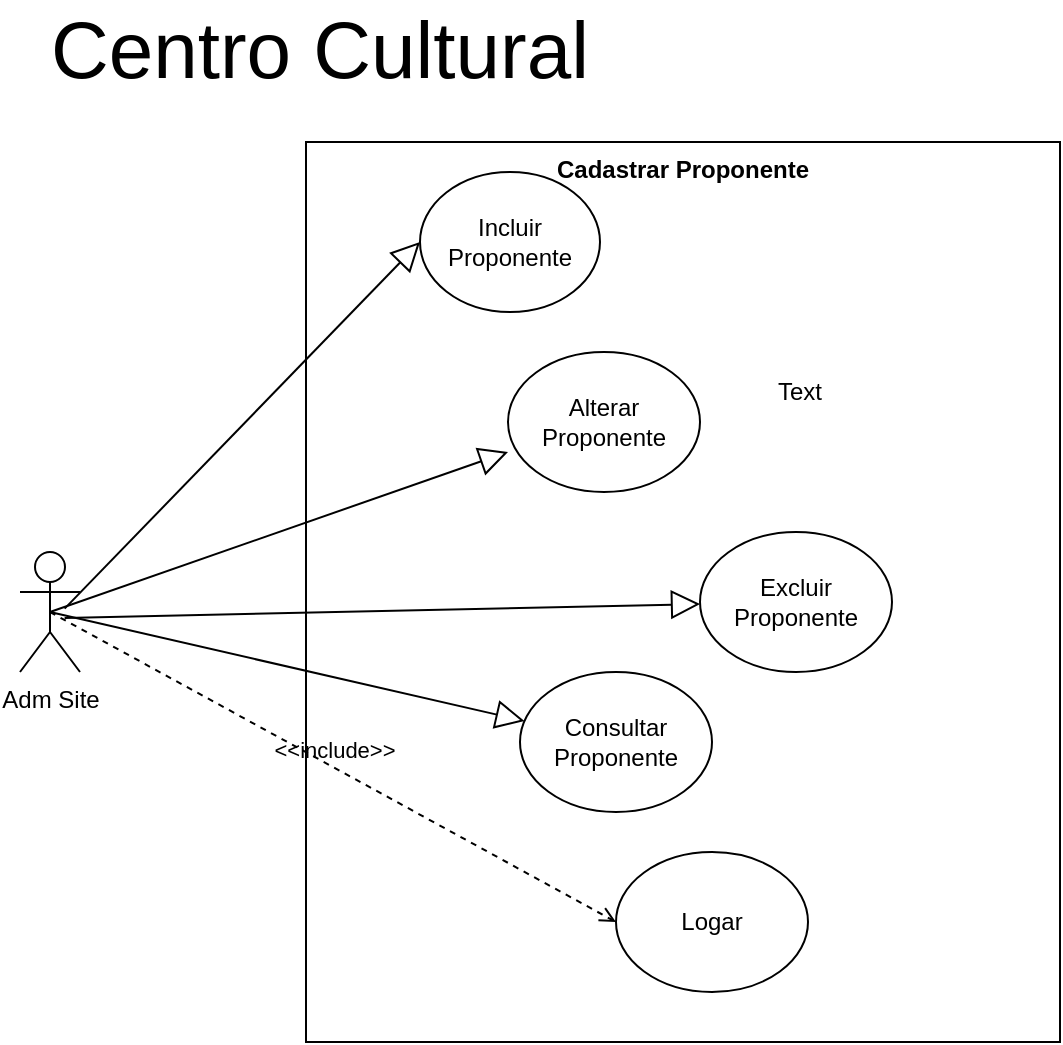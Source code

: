 <mxfile version="21.1.1" type="github">
  <diagram name="Página-1" id="rkHG6nmuOjkpt8-TUzvK">
    <mxGraphModel dx="1588" dy="954" grid="1" gridSize="10" guides="1" tooltips="1" connect="1" arrows="1" fold="1" page="1" pageScale="1" pageWidth="827" pageHeight="1169" math="0" shadow="0">
      <root>
        <mxCell id="0" />
        <mxCell id="1" parent="0" />
        <mxCell id="XnEvQe8ai3ZGjiJY6H-x-5" value="Cadastrar Proponente" style="shape=rect;html=1;verticalAlign=top;fontStyle=1;whiteSpace=wrap;align=center;" parent="1" vertex="1">
          <mxGeometry x="163" y="82" width="377" height="450" as="geometry" />
        </mxCell>
        <mxCell id="XnEvQe8ai3ZGjiJY6H-x-2" value="Incluir Proponente" style="ellipse;whiteSpace=wrap;html=1;" parent="1" vertex="1">
          <mxGeometry x="220" y="97" width="90" height="70" as="geometry" />
        </mxCell>
        <mxCell id="XnEvQe8ai3ZGjiJY6H-x-3" value="Adm Site" style="shape=umlActor;html=1;verticalLabelPosition=bottom;verticalAlign=top;align=center;" parent="1" vertex="1">
          <mxGeometry x="20" y="287" width="30" height="60" as="geometry" />
        </mxCell>
        <mxCell id="XnEvQe8ai3ZGjiJY6H-x-4" value="" style="edgeStyle=none;html=1;endArrow=block;endFill=0;endSize=12;verticalAlign=bottom;rounded=0;entryX=0;entryY=0.5;entryDx=0;entryDy=0;exitX=0.744;exitY=0.472;exitDx=0;exitDy=0;exitPerimeter=0;" parent="1" source="XnEvQe8ai3ZGjiJY6H-x-3" target="XnEvQe8ai3ZGjiJY6H-x-2" edge="1">
          <mxGeometry width="160" relative="1" as="geometry">
            <mxPoint x="90" y="217" as="sourcePoint" />
            <mxPoint x="250" y="217" as="targetPoint" />
          </mxGeometry>
        </mxCell>
        <mxCell id="XnEvQe8ai3ZGjiJY6H-x-7" value="Alterar Proponente" style="ellipse;whiteSpace=wrap;html=1;" parent="1" vertex="1">
          <mxGeometry x="264" y="187" width="96" height="70" as="geometry" />
        </mxCell>
        <mxCell id="XnEvQe8ai3ZGjiJY6H-x-8" value="Excluir Proponente" style="ellipse;whiteSpace=wrap;html=1;" parent="1" vertex="1">
          <mxGeometry x="360" y="277" width="96" height="70" as="geometry" />
        </mxCell>
        <mxCell id="XnEvQe8ai3ZGjiJY6H-x-13" value="" style="edgeStyle=none;html=1;endArrow=block;endFill=0;endSize=12;verticalAlign=bottom;rounded=0;entryX=0;entryY=0.714;entryDx=0;entryDy=0;entryPerimeter=0;exitX=0.5;exitY=0.5;exitDx=0;exitDy=0;exitPerimeter=0;" parent="1" source="XnEvQe8ai3ZGjiJY6H-x-3" target="XnEvQe8ai3ZGjiJY6H-x-7" edge="1">
          <mxGeometry width="160" relative="1" as="geometry">
            <mxPoint x="100" y="296.5" as="sourcePoint" />
            <mxPoint x="260" y="296.5" as="targetPoint" />
          </mxGeometry>
        </mxCell>
        <mxCell id="XnEvQe8ai3ZGjiJY6H-x-14" value="" style="edgeStyle=none;html=1;endArrow=block;endFill=0;endSize=12;verticalAlign=bottom;rounded=0;exitX=0.744;exitY=0.55;exitDx=0;exitDy=0;exitPerimeter=0;" parent="1" source="XnEvQe8ai3ZGjiJY6H-x-3" target="XnEvQe8ai3ZGjiJY6H-x-8" edge="1">
          <mxGeometry width="160" relative="1" as="geometry">
            <mxPoint x="110" y="366.5" as="sourcePoint" />
            <mxPoint x="330" y="327" as="targetPoint" />
          </mxGeometry>
        </mxCell>
        <mxCell id="XnEvQe8ai3ZGjiJY6H-x-19" value="Consultar Proponente" style="ellipse;whiteSpace=wrap;html=1;" parent="1" vertex="1">
          <mxGeometry x="270" y="347" width="96" height="70" as="geometry" />
        </mxCell>
        <mxCell id="XnEvQe8ai3ZGjiJY6H-x-20" value="" style="edgeStyle=none;html=1;endArrow=block;endFill=0;endSize=12;verticalAlign=bottom;rounded=0;exitX=0.5;exitY=0.5;exitDx=0;exitDy=0;exitPerimeter=0;" parent="1" source="XnEvQe8ai3ZGjiJY6H-x-3" target="XnEvQe8ai3ZGjiJY6H-x-19" edge="1">
          <mxGeometry width="160" relative="1" as="geometry">
            <mxPoint x="50" y="307" as="sourcePoint" />
            <mxPoint x="370" y="322" as="targetPoint" />
          </mxGeometry>
        </mxCell>
        <mxCell id="XnEvQe8ai3ZGjiJY6H-x-22" value="Logar" style="ellipse;whiteSpace=wrap;html=1;" parent="1" vertex="1">
          <mxGeometry x="318" y="437" width="96" height="70" as="geometry" />
        </mxCell>
        <mxCell id="XnEvQe8ai3ZGjiJY6H-x-25" value="&amp;lt;&amp;lt;include&amp;gt;&amp;gt;" style="edgeStyle=none;html=1;endArrow=open;verticalAlign=bottom;dashed=1;labelBackgroundColor=none;rounded=0;exitX=0.5;exitY=0.5;exitDx=0;exitDy=0;exitPerimeter=0;entryX=0;entryY=0.5;entryDx=0;entryDy=0;" parent="1" source="XnEvQe8ai3ZGjiJY6H-x-3" target="XnEvQe8ai3ZGjiJY6H-x-22" edge="1">
          <mxGeometry width="160" relative="1" as="geometry">
            <mxPoint x="100" y="457" as="sourcePoint" />
            <mxPoint x="260" y="457" as="targetPoint" />
          </mxGeometry>
        </mxCell>
        <mxCell id="nVL4J-MFMbPPPKdqbXxZ-1" value="Text" style="text;html=1;strokeColor=none;fillColor=none;align=center;verticalAlign=middle;whiteSpace=wrap;rounded=0;" vertex="1" parent="1">
          <mxGeometry x="380" y="192" width="60" height="30" as="geometry" />
        </mxCell>
        <mxCell id="nVL4J-MFMbPPPKdqbXxZ-2" value="&lt;font style=&quot;font-size: 40px;&quot;&gt;Centro Cultural&lt;/font&gt;" style="text;html=1;strokeColor=none;fillColor=none;align=center;verticalAlign=middle;whiteSpace=wrap;rounded=0;" vertex="1" parent="1">
          <mxGeometry x="30" y="20" width="280" height="30" as="geometry" />
        </mxCell>
      </root>
    </mxGraphModel>
  </diagram>
</mxfile>
